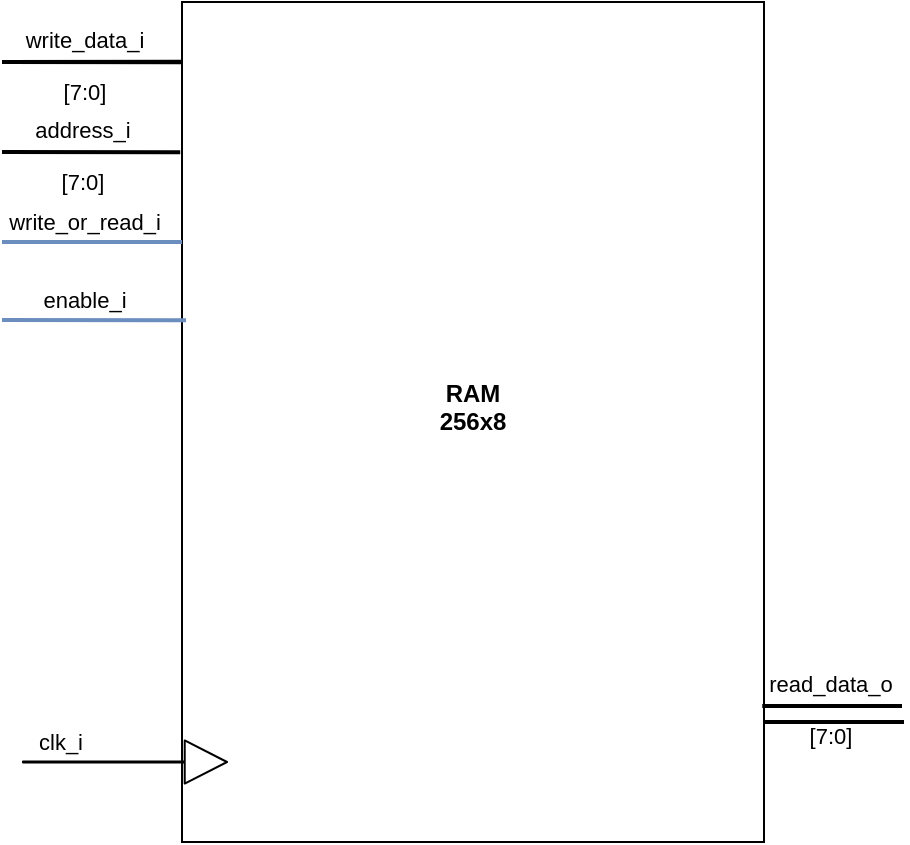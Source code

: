 <mxfile version="13.0.3" type="device"><diagram id="xGjyIHHVVRNdjGap7BGh" name="Page-1"><mxGraphModel dx="905" dy="672" grid="1" gridSize="10" guides="1" tooltips="1" connect="1" arrows="1" fold="1" page="1" pageScale="1" pageWidth="827" pageHeight="1169" math="0" shadow="0"><root><mxCell id="0"/><mxCell id="1" parent="0"/><mxCell id="hwI3erkR3ALxuFnu50Qr-1" style="edgeStyle=orthogonalEdgeStyle;rounded=0;orthogonalLoop=1;jettySize=auto;html=1;endArrow=none;endFill=0;strokeWidth=2;" parent="1" source="uYdMuBHs_7NkCrv3rmJm-2" edge="1"><mxGeometry relative="1" as="geometry"><mxPoint x="640" y="520" as="targetPoint"/><Array as="points"><mxPoint x="590" y="520"/><mxPoint x="590" y="520"/></Array></mxGeometry></mxCell><mxCell id="uYdMuBHs_7NkCrv3rmJm-2" value="&lt;b&gt;RAM&lt;/b&gt;&lt;div&gt;&lt;b&gt;256x8&lt;/b&gt;&lt;/div&gt;&lt;div&gt;&lt;b&gt;&lt;br&gt;&lt;/b&gt;&lt;/div&gt;" style="rounded=0;whiteSpace=wrap;html=1;" parent="1" vertex="1"><mxGeometry x="279" y="160" width="291" height="420" as="geometry"/></mxCell><mxCell id="uYdMuBHs_7NkCrv3rmJm-6" value="" style="endArrow=none;html=1;rounded=0;labelBackgroundColor=none;startSize=8;endSize=8;strokeColor=#000000;strokeWidth=2;jumpSize=8;entryX=-0.003;entryY=0.179;entryDx=0;entryDy=0;entryPerimeter=0;fillColor=#dae8fc;" parent="1" target="uYdMuBHs_7NkCrv3rmJm-2" edge="1"><mxGeometry width="50" height="50" relative="1" as="geometry"><mxPoint x="189" y="235" as="sourcePoint"/><mxPoint x="239" y="280" as="targetPoint"/></mxGeometry></mxCell><mxCell id="uYdMuBHs_7NkCrv3rmJm-7" value="&lt;div&gt;address_i&lt;/div&gt;&lt;div&gt;&lt;br&gt;&lt;/div&gt;&lt;div&gt;[7:0]&lt;br&gt;&lt;/div&gt;" style="edgeLabel;html=1;align=center;verticalAlign=middle;resizable=0;points=[];labelBackgroundColor=none;" parent="uYdMuBHs_7NkCrv3rmJm-6" vertex="1" connectable="0"><mxGeometry x="-0.372" y="-2" relative="1" as="geometry"><mxPoint x="12" as="offset"/></mxGeometry></mxCell><mxCell id="uYdMuBHs_7NkCrv3rmJm-9" value="" style="endArrow=none;html=1;rounded=0;labelBackgroundColor=none;startSize=8;endSize=8;strokeColor=#6c8ebf;strokeWidth=2;jumpSize=8;fillColor=#dae8fc;" parent="1" edge="1"><mxGeometry width="50" height="50" relative="1" as="geometry"><mxPoint x="189" y="280" as="sourcePoint"/><mxPoint x="279" y="280" as="targetPoint"/></mxGeometry></mxCell><mxCell id="uYdMuBHs_7NkCrv3rmJm-10" value="&lt;div&gt;write_or_read_i&lt;/div&gt;" style="edgeLabel;html=1;align=center;verticalAlign=middle;resizable=0;points=[];labelBackgroundColor=none;" parent="uYdMuBHs_7NkCrv3rmJm-9" vertex="1" connectable="0"><mxGeometry x="-0.372" y="-2" relative="1" as="geometry"><mxPoint x="12" y="-12" as="offset"/></mxGeometry></mxCell><mxCell id="uYdMuBHs_7NkCrv3rmJm-33" value="" style="endArrow=none;html=1;rounded=0;labelBackgroundColor=none;startSize=8;endSize=8;strokeColor=default;strokeWidth=2;jumpSize=8;entryX=0;entryY=0.071;entryDx=0;entryDy=0;entryPerimeter=0;" parent="1" target="uYdMuBHs_7NkCrv3rmJm-2" edge="1"><mxGeometry width="50" height="50" relative="1" as="geometry"><mxPoint x="189" y="190" as="sourcePoint"/><mxPoint x="259" y="210" as="targetPoint"/></mxGeometry></mxCell><mxCell id="uYdMuBHs_7NkCrv3rmJm-34" value="&lt;div&gt;write_data_i&lt;/div&gt;&lt;div&gt;&lt;br&gt;&lt;/div&gt;&lt;div&gt;[7:0]&lt;br&gt;&lt;/div&gt;" style="edgeLabel;html=1;align=center;verticalAlign=middle;resizable=0;points=[];labelBackgroundColor=none;" parent="uYdMuBHs_7NkCrv3rmJm-33" vertex="1" connectable="0"><mxGeometry x="-0.372" y="-2" relative="1" as="geometry"><mxPoint x="12" as="offset"/></mxGeometry></mxCell><mxCell id="uYdMuBHs_7NkCrv3rmJm-35" value="" style="endArrow=none;html=1;rounded=0;labelBackgroundColor=none;startSize=8;endSize=8;strokeColor=default;strokeWidth=2;jumpSize=8;exitX=0.997;exitY=0.838;exitDx=0;exitDy=0;exitPerimeter=0;" parent="1" source="uYdMuBHs_7NkCrv3rmJm-2" edge="1"><mxGeometry width="50" height="50" relative="1" as="geometry"><mxPoint x="659" y="730" as="sourcePoint"/><mxPoint x="639" y="512" as="targetPoint"/></mxGeometry></mxCell><mxCell id="uYdMuBHs_7NkCrv3rmJm-36" value="&lt;div&gt;read_data_o&lt;/div&gt;&lt;div&gt;&lt;br&gt;&lt;/div&gt;&lt;div&gt;[7:0]&lt;br&gt;&lt;/div&gt;" style="edgeLabel;html=1;align=center;verticalAlign=middle;resizable=0;points=[];labelBackgroundColor=none;" parent="uYdMuBHs_7NkCrv3rmJm-35" vertex="1" connectable="0"><mxGeometry x="-0.372" y="-2" relative="1" as="geometry"><mxPoint x="12" as="offset"/></mxGeometry></mxCell><mxCell id="uYdMuBHs_7NkCrv3rmJm-40" value="" style="endArrow=none;html=1;rounded=0;labelBackgroundColor=none;startSize=8;endSize=8;strokeColor=#6c8ebf;strokeWidth=2;jumpSize=8;entryX=0.007;entryY=0.379;entryDx=0;entryDy=0;entryPerimeter=0;fillColor=#dae8fc;" parent="1" target="uYdMuBHs_7NkCrv3rmJm-2" edge="1"><mxGeometry width="50" height="50" relative="1" as="geometry"><mxPoint x="189" y="319" as="sourcePoint"/><mxPoint x="239" y="360" as="targetPoint"/></mxGeometry></mxCell><mxCell id="uYdMuBHs_7NkCrv3rmJm-41" value="enable_i" style="edgeLabel;html=1;align=center;verticalAlign=middle;resizable=0;points=[];labelBackgroundColor=none;" parent="uYdMuBHs_7NkCrv3rmJm-40" vertex="1" connectable="0"><mxGeometry x="-0.372" y="-2" relative="1" as="geometry"><mxPoint x="12" y="-12" as="offset"/></mxGeometry></mxCell><mxCell id="hwI3erkR3ALxuFnu50Qr-3" value="" style="shape=flexArrow;endArrow=classic;html=1;strokeWidth=1;width=0.571;endSize=6.714;" parent="1" edge="1"><mxGeometry width="50" height="50" relative="1" as="geometry"><mxPoint x="199" y="540" as="sourcePoint"/><mxPoint x="302" y="540" as="targetPoint"/></mxGeometry></mxCell><mxCell id="SfWj_-gv-ISUvTdjIbrW-3" value="clk_i" style="edgeLabel;html=1;align=center;verticalAlign=middle;resizable=0;points=[];" vertex="1" connectable="0" parent="hwI3erkR3ALxuFnu50Qr-3"><mxGeometry x="-0.634" relative="1" as="geometry"><mxPoint y="-10" as="offset"/></mxGeometry></mxCell><mxCell id="SfWj_-gv-ISUvTdjIbrW-1" value="" style="endArrow=none;html=1;rounded=0;labelBackgroundColor=none;startSize=8;endSize=8;strokeColor=#000000;strokeWidth=2;jumpSize=8;entryX=-0.003;entryY=0.179;entryDx=0;entryDy=0;entryPerimeter=0;fillColor=#dae8fc;" edge="1" parent="1"><mxGeometry width="50" height="50" relative="1" as="geometry"><mxPoint x="189.87" y="190" as="sourcePoint"/><mxPoint x="278.997" y="190.18" as="targetPoint"/></mxGeometry></mxCell><mxCell id="SfWj_-gv-ISUvTdjIbrW-2" value="&lt;div&gt;&lt;br&gt;&lt;/div&gt;" style="edgeLabel;html=1;align=center;verticalAlign=middle;resizable=0;points=[];labelBackgroundColor=none;" vertex="1" connectable="0" parent="SfWj_-gv-ISUvTdjIbrW-1"><mxGeometry x="-0.372" y="-2" relative="1" as="geometry"><mxPoint x="12" as="offset"/></mxGeometry></mxCell></root></mxGraphModel></diagram></mxfile>